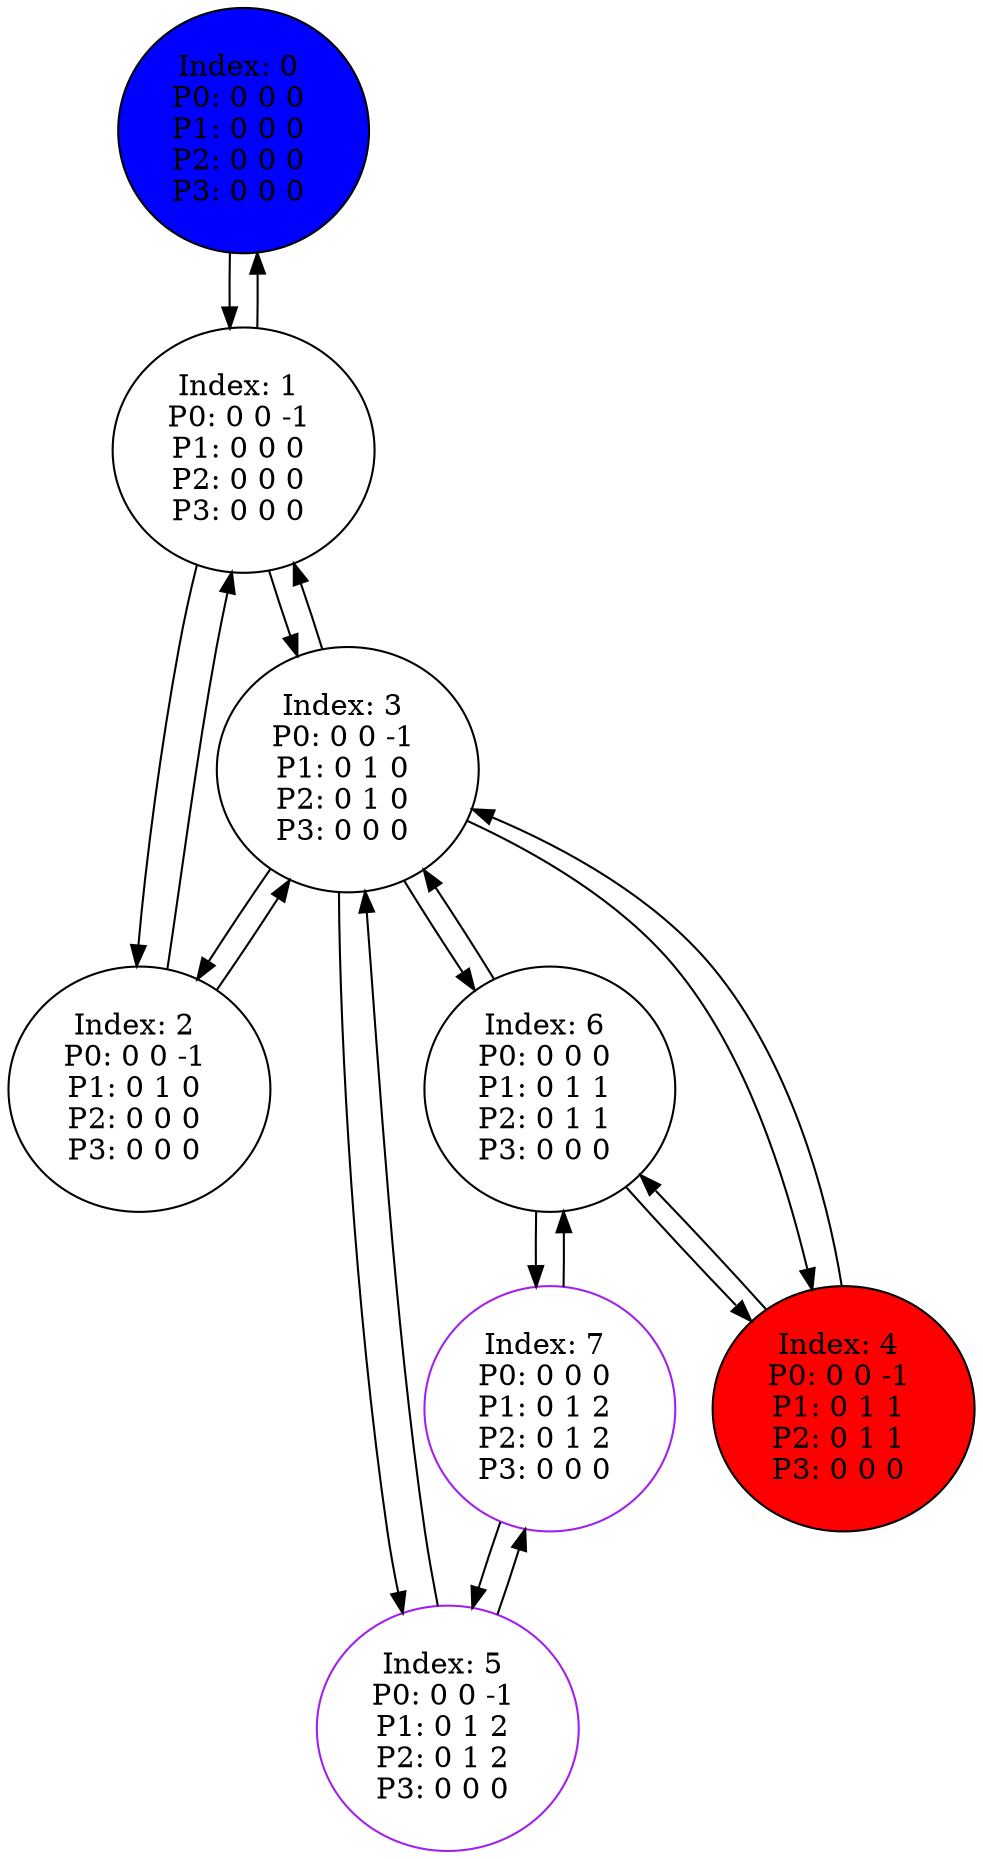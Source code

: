 digraph G {
color = "black"
0[label = "Index: 0 
P0: 0 0 0 
P1: 0 0 0 
P2: 0 0 0 
P3: 0 0 0 
", style="filled", fillcolor = "blue"]
1[label = "Index: 1 
P0: 0 0 -1 
P1: 0 0 0 
P2: 0 0 0 
P3: 0 0 0 
"]
2[label = "Index: 2 
P0: 0 0 -1 
P1: 0 1 0 
P2: 0 0 0 
P3: 0 0 0 
"]
3[label = "Index: 3 
P0: 0 0 -1 
P1: 0 1 0 
P2: 0 1 0 
P3: 0 0 0 
"]
4[label = "Index: 4 
P0: 0 0 -1 
P1: 0 1 1 
P2: 0 1 1 
P3: 0 0 0 
", style="filled", fillcolor = "red"]
5[label = "Index: 5 
P0: 0 0 -1 
P1: 0 1 2 
P2: 0 1 2 
P3: 0 0 0 
", color = "purple"]
6[label = "Index: 6 
P0: 0 0 0 
P1: 0 1 1 
P2: 0 1 1 
P3: 0 0 0 
"]
7[label = "Index: 7 
P0: 0 0 0 
P1: 0 1 2 
P2: 0 1 2 
P3: 0 0 0 
", color = "purple"]
0 -> 1

1 -> 0
1 -> 2
1 -> 3

2 -> 1
2 -> 3

3 -> 1
3 -> 2
3 -> 4
3 -> 5
3 -> 6

4 -> 3
4 -> 6

5 -> 3
5 -> 7

6 -> 3
6 -> 4
6 -> 7

7 -> 5
7 -> 6

}
